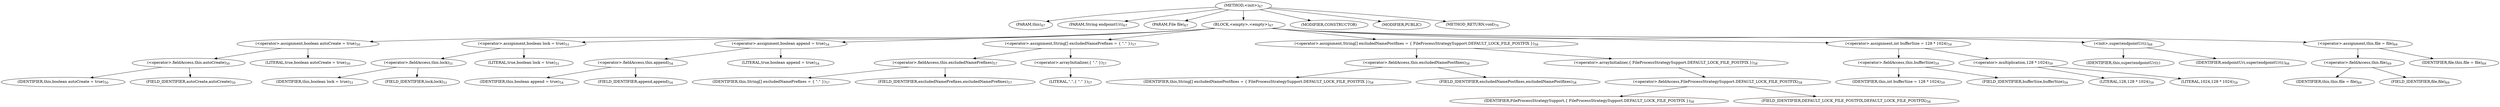 digraph "&lt;init&gt;" {  
"197" [label = <(METHOD,&lt;init&gt;)<SUB>67</SUB>> ]
"7" [label = <(PARAM,this)<SUB>67</SUB>> ]
"198" [label = <(PARAM,String endpointUri)<SUB>67</SUB>> ]
"199" [label = <(PARAM,File file)<SUB>67</SUB>> ]
"200" [label = <(BLOCK,&lt;empty&gt;,&lt;empty&gt;)<SUB>67</SUB>> ]
"201" [label = <(&lt;operator&gt;.assignment,boolean autoCreate = true)<SUB>50</SUB>> ]
"202" [label = <(&lt;operator&gt;.fieldAccess,this.autoCreate)<SUB>50</SUB>> ]
"203" [label = <(IDENTIFIER,this,boolean autoCreate = true)<SUB>50</SUB>> ]
"204" [label = <(FIELD_IDENTIFIER,autoCreate,autoCreate)<SUB>50</SUB>> ]
"205" [label = <(LITERAL,true,boolean autoCreate = true)<SUB>50</SUB>> ]
"206" [label = <(&lt;operator&gt;.assignment,boolean lock = true)<SUB>51</SUB>> ]
"207" [label = <(&lt;operator&gt;.fieldAccess,this.lock)<SUB>51</SUB>> ]
"208" [label = <(IDENTIFIER,this,boolean lock = true)<SUB>51</SUB>> ]
"209" [label = <(FIELD_IDENTIFIER,lock,lock)<SUB>51</SUB>> ]
"210" [label = <(LITERAL,true,boolean lock = true)<SUB>51</SUB>> ]
"211" [label = <(&lt;operator&gt;.assignment,boolean append = true)<SUB>54</SUB>> ]
"212" [label = <(&lt;operator&gt;.fieldAccess,this.append)<SUB>54</SUB>> ]
"213" [label = <(IDENTIFIER,this,boolean append = true)<SUB>54</SUB>> ]
"214" [label = <(FIELD_IDENTIFIER,append,append)<SUB>54</SUB>> ]
"215" [label = <(LITERAL,true,boolean append = true)<SUB>54</SUB>> ]
"216" [label = <(&lt;operator&gt;.assignment,String[] excludedNamePrefixes = { &quot;.&quot; })<SUB>57</SUB>> ]
"217" [label = <(&lt;operator&gt;.fieldAccess,this.excludedNamePrefixes)<SUB>57</SUB>> ]
"218" [label = <(IDENTIFIER,this,String[] excludedNamePrefixes = { &quot;.&quot; })<SUB>57</SUB>> ]
"219" [label = <(FIELD_IDENTIFIER,excludedNamePrefixes,excludedNamePrefixes)<SUB>57</SUB>> ]
"220" [label = <(&lt;operator&gt;.arrayInitializer,{ &quot;.&quot; })<SUB>57</SUB>> ]
"221" [label = <(LITERAL,&quot;.&quot;,{ &quot;.&quot; })<SUB>57</SUB>> ]
"222" [label = <(&lt;operator&gt;.assignment,String[] excludedNamePostfixes = { FileProcessStrategySupport.DEFAULT_LOCK_FILE_POSTFIX })<SUB>58</SUB>> ]
"223" [label = <(&lt;operator&gt;.fieldAccess,this.excludedNamePostfixes)<SUB>58</SUB>> ]
"224" [label = <(IDENTIFIER,this,String[] excludedNamePostfixes = { FileProcessStrategySupport.DEFAULT_LOCK_FILE_POSTFIX })<SUB>58</SUB>> ]
"225" [label = <(FIELD_IDENTIFIER,excludedNamePostfixes,excludedNamePostfixes)<SUB>58</SUB>> ]
"226" [label = <(&lt;operator&gt;.arrayInitializer,{ FileProcessStrategySupport.DEFAULT_LOCK_FILE_POSTFIX })<SUB>58</SUB>> ]
"227" [label = <(&lt;operator&gt;.fieldAccess,FileProcessStrategySupport.DEFAULT_LOCK_FILE_POSTFIX)<SUB>58</SUB>> ]
"228" [label = <(IDENTIFIER,FileProcessStrategySupport,{ FileProcessStrategySupport.DEFAULT_LOCK_FILE_POSTFIX })<SUB>58</SUB>> ]
"229" [label = <(FIELD_IDENTIFIER,DEFAULT_LOCK_FILE_POSTFIX,DEFAULT_LOCK_FILE_POSTFIX)<SUB>58</SUB>> ]
"230" [label = <(&lt;operator&gt;.assignment,int bufferSize = 128 * 1024)<SUB>59</SUB>> ]
"231" [label = <(&lt;operator&gt;.fieldAccess,this.bufferSize)<SUB>59</SUB>> ]
"232" [label = <(IDENTIFIER,this,int bufferSize = 128 * 1024)<SUB>59</SUB>> ]
"233" [label = <(FIELD_IDENTIFIER,bufferSize,bufferSize)<SUB>59</SUB>> ]
"234" [label = <(&lt;operator&gt;.multiplication,128 * 1024)<SUB>59</SUB>> ]
"235" [label = <(LITERAL,128,128 * 1024)<SUB>59</SUB>> ]
"236" [label = <(LITERAL,1024,128 * 1024)<SUB>59</SUB>> ]
"237" [label = <(&lt;init&gt;,super(endpointUri);)<SUB>68</SUB>> ]
"6" [label = <(IDENTIFIER,this,super(endpointUri);)> ]
"238" [label = <(IDENTIFIER,endpointUri,super(endpointUri);)<SUB>68</SUB>> ]
"239" [label = <(&lt;operator&gt;.assignment,this.file = file)<SUB>69</SUB>> ]
"240" [label = <(&lt;operator&gt;.fieldAccess,this.file)<SUB>69</SUB>> ]
"8" [label = <(IDENTIFIER,this,this.file = file)<SUB>69</SUB>> ]
"241" [label = <(FIELD_IDENTIFIER,file,file)<SUB>69</SUB>> ]
"242" [label = <(IDENTIFIER,file,this.file = file)<SUB>69</SUB>> ]
"243" [label = <(MODIFIER,CONSTRUCTOR)> ]
"244" [label = <(MODIFIER,PUBLIC)> ]
"245" [label = <(METHOD_RETURN,void)<SUB>70</SUB>> ]
  "197" -> "7" 
  "197" -> "198" 
  "197" -> "199" 
  "197" -> "200" 
  "197" -> "243" 
  "197" -> "244" 
  "197" -> "245" 
  "200" -> "201" 
  "200" -> "206" 
  "200" -> "211" 
  "200" -> "216" 
  "200" -> "222" 
  "200" -> "230" 
  "200" -> "237" 
  "200" -> "239" 
  "201" -> "202" 
  "201" -> "205" 
  "202" -> "203" 
  "202" -> "204" 
  "206" -> "207" 
  "206" -> "210" 
  "207" -> "208" 
  "207" -> "209" 
  "211" -> "212" 
  "211" -> "215" 
  "212" -> "213" 
  "212" -> "214" 
  "216" -> "217" 
  "216" -> "220" 
  "217" -> "218" 
  "217" -> "219" 
  "220" -> "221" 
  "222" -> "223" 
  "222" -> "226" 
  "223" -> "224" 
  "223" -> "225" 
  "226" -> "227" 
  "227" -> "228" 
  "227" -> "229" 
  "230" -> "231" 
  "230" -> "234" 
  "231" -> "232" 
  "231" -> "233" 
  "234" -> "235" 
  "234" -> "236" 
  "237" -> "6" 
  "237" -> "238" 
  "239" -> "240" 
  "239" -> "242" 
  "240" -> "8" 
  "240" -> "241" 
}
